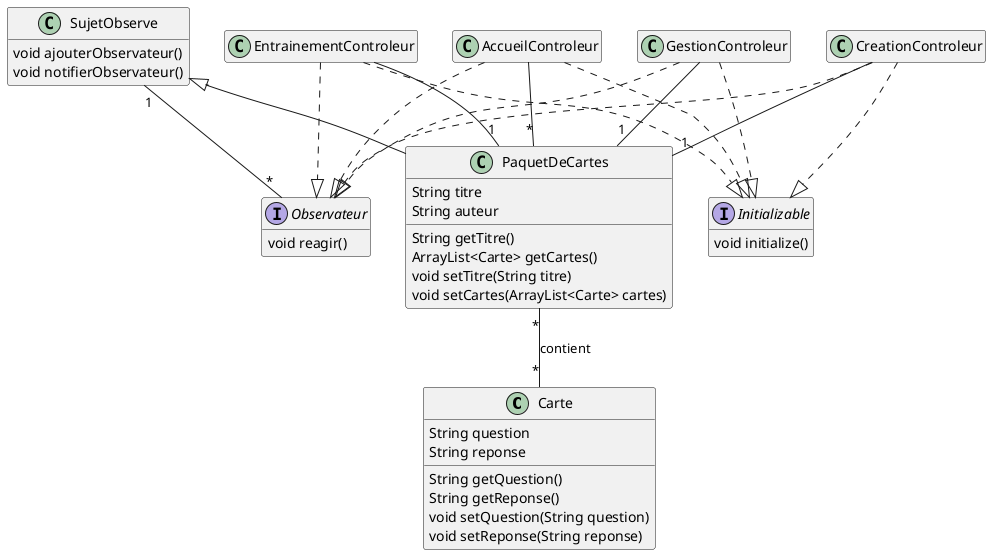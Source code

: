 @startuml diag
hide empty members

class Carte {
    {field} String question
    {field} String reponse
    {method} String getQuestion()
    {method} String getReponse()
    {method} void setQuestion(String question)
    {method} void setReponse(String reponse)
}

class PaquetDeCartes {
    {field} String titre
    {field} String auteur
    {method} String getTitre()
    {method} ArrayList<Carte> getCartes()
    {method} void setTitre(String titre)
    {method} void setCartes(ArrayList<Carte> cartes)
}



interface Observateur{
    {method} void reagir()
}

class SujetObserve{
    {method} void ajouterObservateur()
    {method} void notifierObservateur()
}

class AccueilControleur{

}

class CreationControleur{

}
class EntrainementControleur{

}

class GestionControleur{

}

interface Initializable{
    {method} void initialize()
}

PaquetDeCartes "*" -- "*" Carte : contient
AccueilControleur --"*" PaquetDeCartes
CreationControleur --"1" PaquetDeCartes
EntrainementControleur --"1" PaquetDeCartes
GestionControleur --"1" PaquetDeCartes
SujetObserve <|-- PaquetDeCartes
SujetObserve "1"--"*" Observateur
AccueilControleur ..|> Observateur
AccueilControleur ..|> Initializable
CreationControleur ..|> Observateur
CreationControleur ..|> Initializable
EntrainementControleur ..|> Observateur
EntrainementControleur ..|> Initializable
GestionControleur ..|> Observateur
GestionControleur ..|> Initializable
@enduml


